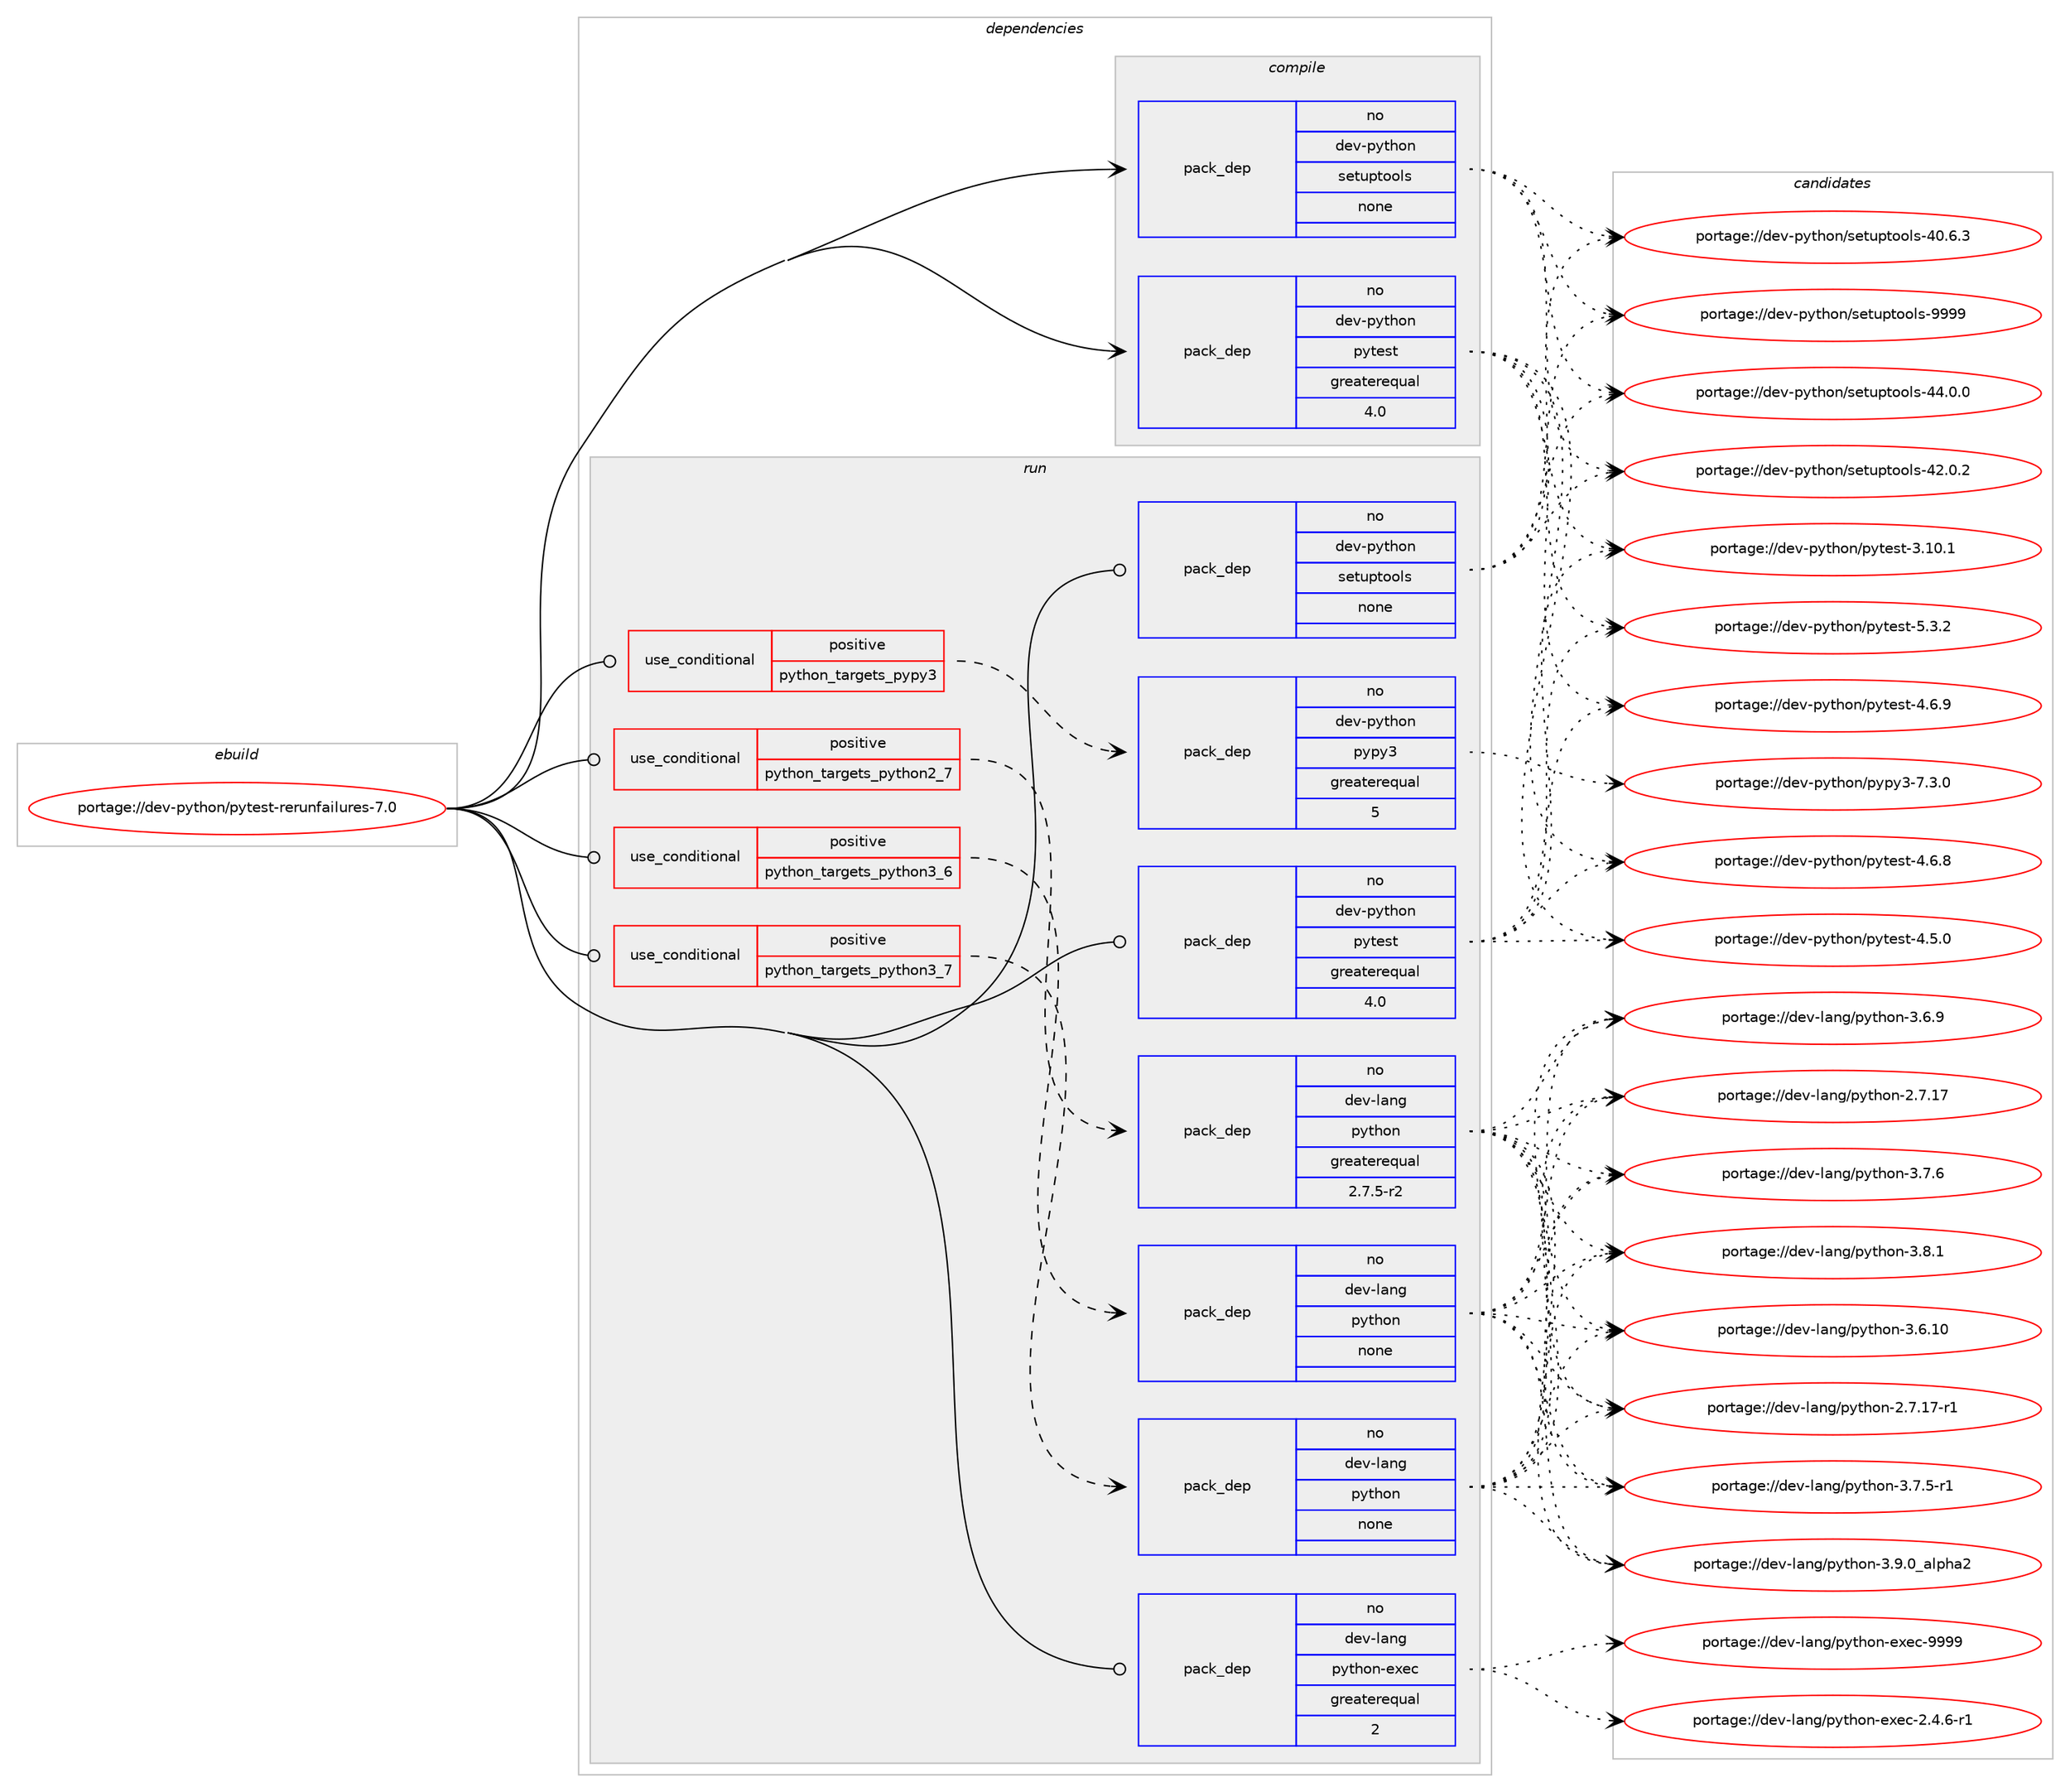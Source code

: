 digraph prolog {

# *************
# Graph options
# *************

newrank=true;
concentrate=true;
compound=true;
graph [rankdir=LR,fontname=Helvetica,fontsize=10,ranksep=1.5];#, ranksep=2.5, nodesep=0.2];
edge  [arrowhead=vee];
node  [fontname=Helvetica,fontsize=10];

# **********
# The ebuild
# **********

subgraph cluster_leftcol {
color=gray;
label=<<i>ebuild</i>>;
id [label="portage://dev-python/pytest-rerunfailures-7.0", color=red, width=4, href="../dev-python/pytest-rerunfailures-7.0.svg"];
}

# ****************
# The dependencies
# ****************

subgraph cluster_midcol {
color=gray;
label=<<i>dependencies</i>>;
subgraph cluster_compile {
fillcolor="#eeeeee";
style=filled;
label=<<i>compile</i>>;
subgraph pack320730 {
dependency433827 [label=<<TABLE BORDER="0" CELLBORDER="1" CELLSPACING="0" CELLPADDING="4" WIDTH="220"><TR><TD ROWSPAN="6" CELLPADDING="30">pack_dep</TD></TR><TR><TD WIDTH="110">no</TD></TR><TR><TD>dev-python</TD></TR><TR><TD>pytest</TD></TR><TR><TD>greaterequal</TD></TR><TR><TD>4.0</TD></TR></TABLE>>, shape=none, color=blue];
}
id:e -> dependency433827:w [weight=20,style="solid",arrowhead="vee"];
subgraph pack320731 {
dependency433828 [label=<<TABLE BORDER="0" CELLBORDER="1" CELLSPACING="0" CELLPADDING="4" WIDTH="220"><TR><TD ROWSPAN="6" CELLPADDING="30">pack_dep</TD></TR><TR><TD WIDTH="110">no</TD></TR><TR><TD>dev-python</TD></TR><TR><TD>setuptools</TD></TR><TR><TD>none</TD></TR><TR><TD></TD></TR></TABLE>>, shape=none, color=blue];
}
id:e -> dependency433828:w [weight=20,style="solid",arrowhead="vee"];
}
subgraph cluster_compileandrun {
fillcolor="#eeeeee";
style=filled;
label=<<i>compile and run</i>>;
}
subgraph cluster_run {
fillcolor="#eeeeee";
style=filled;
label=<<i>run</i>>;
subgraph cond108176 {
dependency433829 [label=<<TABLE BORDER="0" CELLBORDER="1" CELLSPACING="0" CELLPADDING="4"><TR><TD ROWSPAN="3" CELLPADDING="10">use_conditional</TD></TR><TR><TD>positive</TD></TR><TR><TD>python_targets_pypy3</TD></TR></TABLE>>, shape=none, color=red];
subgraph pack320732 {
dependency433830 [label=<<TABLE BORDER="0" CELLBORDER="1" CELLSPACING="0" CELLPADDING="4" WIDTH="220"><TR><TD ROWSPAN="6" CELLPADDING="30">pack_dep</TD></TR><TR><TD WIDTH="110">no</TD></TR><TR><TD>dev-python</TD></TR><TR><TD>pypy3</TD></TR><TR><TD>greaterequal</TD></TR><TR><TD>5</TD></TR></TABLE>>, shape=none, color=blue];
}
dependency433829:e -> dependency433830:w [weight=20,style="dashed",arrowhead="vee"];
}
id:e -> dependency433829:w [weight=20,style="solid",arrowhead="odot"];
subgraph cond108177 {
dependency433831 [label=<<TABLE BORDER="0" CELLBORDER="1" CELLSPACING="0" CELLPADDING="4"><TR><TD ROWSPAN="3" CELLPADDING="10">use_conditional</TD></TR><TR><TD>positive</TD></TR><TR><TD>python_targets_python2_7</TD></TR></TABLE>>, shape=none, color=red];
subgraph pack320733 {
dependency433832 [label=<<TABLE BORDER="0" CELLBORDER="1" CELLSPACING="0" CELLPADDING="4" WIDTH="220"><TR><TD ROWSPAN="6" CELLPADDING="30">pack_dep</TD></TR><TR><TD WIDTH="110">no</TD></TR><TR><TD>dev-lang</TD></TR><TR><TD>python</TD></TR><TR><TD>greaterequal</TD></TR><TR><TD>2.7.5-r2</TD></TR></TABLE>>, shape=none, color=blue];
}
dependency433831:e -> dependency433832:w [weight=20,style="dashed",arrowhead="vee"];
}
id:e -> dependency433831:w [weight=20,style="solid",arrowhead="odot"];
subgraph cond108178 {
dependency433833 [label=<<TABLE BORDER="0" CELLBORDER="1" CELLSPACING="0" CELLPADDING="4"><TR><TD ROWSPAN="3" CELLPADDING="10">use_conditional</TD></TR><TR><TD>positive</TD></TR><TR><TD>python_targets_python3_6</TD></TR></TABLE>>, shape=none, color=red];
subgraph pack320734 {
dependency433834 [label=<<TABLE BORDER="0" CELLBORDER="1" CELLSPACING="0" CELLPADDING="4" WIDTH="220"><TR><TD ROWSPAN="6" CELLPADDING="30">pack_dep</TD></TR><TR><TD WIDTH="110">no</TD></TR><TR><TD>dev-lang</TD></TR><TR><TD>python</TD></TR><TR><TD>none</TD></TR><TR><TD></TD></TR></TABLE>>, shape=none, color=blue];
}
dependency433833:e -> dependency433834:w [weight=20,style="dashed",arrowhead="vee"];
}
id:e -> dependency433833:w [weight=20,style="solid",arrowhead="odot"];
subgraph cond108179 {
dependency433835 [label=<<TABLE BORDER="0" CELLBORDER="1" CELLSPACING="0" CELLPADDING="4"><TR><TD ROWSPAN="3" CELLPADDING="10">use_conditional</TD></TR><TR><TD>positive</TD></TR><TR><TD>python_targets_python3_7</TD></TR></TABLE>>, shape=none, color=red];
subgraph pack320735 {
dependency433836 [label=<<TABLE BORDER="0" CELLBORDER="1" CELLSPACING="0" CELLPADDING="4" WIDTH="220"><TR><TD ROWSPAN="6" CELLPADDING="30">pack_dep</TD></TR><TR><TD WIDTH="110">no</TD></TR><TR><TD>dev-lang</TD></TR><TR><TD>python</TD></TR><TR><TD>none</TD></TR><TR><TD></TD></TR></TABLE>>, shape=none, color=blue];
}
dependency433835:e -> dependency433836:w [weight=20,style="dashed",arrowhead="vee"];
}
id:e -> dependency433835:w [weight=20,style="solid",arrowhead="odot"];
subgraph pack320736 {
dependency433837 [label=<<TABLE BORDER="0" CELLBORDER="1" CELLSPACING="0" CELLPADDING="4" WIDTH="220"><TR><TD ROWSPAN="6" CELLPADDING="30">pack_dep</TD></TR><TR><TD WIDTH="110">no</TD></TR><TR><TD>dev-lang</TD></TR><TR><TD>python-exec</TD></TR><TR><TD>greaterequal</TD></TR><TR><TD>2</TD></TR></TABLE>>, shape=none, color=blue];
}
id:e -> dependency433837:w [weight=20,style="solid",arrowhead="odot"];
subgraph pack320737 {
dependency433838 [label=<<TABLE BORDER="0" CELLBORDER="1" CELLSPACING="0" CELLPADDING="4" WIDTH="220"><TR><TD ROWSPAN="6" CELLPADDING="30">pack_dep</TD></TR><TR><TD WIDTH="110">no</TD></TR><TR><TD>dev-python</TD></TR><TR><TD>pytest</TD></TR><TR><TD>greaterequal</TD></TR><TR><TD>4.0</TD></TR></TABLE>>, shape=none, color=blue];
}
id:e -> dependency433838:w [weight=20,style="solid",arrowhead="odot"];
subgraph pack320738 {
dependency433839 [label=<<TABLE BORDER="0" CELLBORDER="1" CELLSPACING="0" CELLPADDING="4" WIDTH="220"><TR><TD ROWSPAN="6" CELLPADDING="30">pack_dep</TD></TR><TR><TD WIDTH="110">no</TD></TR><TR><TD>dev-python</TD></TR><TR><TD>setuptools</TD></TR><TR><TD>none</TD></TR><TR><TD></TD></TR></TABLE>>, shape=none, color=blue];
}
id:e -> dependency433839:w [weight=20,style="solid",arrowhead="odot"];
}
}

# **************
# The candidates
# **************

subgraph cluster_choices {
rank=same;
color=gray;
label=<<i>candidates</i>>;

subgraph choice320730 {
color=black;
nodesep=1;
choice1001011184511212111610411111047112121116101115116455346514650 [label="portage://dev-python/pytest-5.3.2", color=red, width=4,href="../dev-python/pytest-5.3.2.svg"];
choice1001011184511212111610411111047112121116101115116455246544657 [label="portage://dev-python/pytest-4.6.9", color=red, width=4,href="../dev-python/pytest-4.6.9.svg"];
choice1001011184511212111610411111047112121116101115116455246544656 [label="portage://dev-python/pytest-4.6.8", color=red, width=4,href="../dev-python/pytest-4.6.8.svg"];
choice1001011184511212111610411111047112121116101115116455246534648 [label="portage://dev-python/pytest-4.5.0", color=red, width=4,href="../dev-python/pytest-4.5.0.svg"];
choice100101118451121211161041111104711212111610111511645514649484649 [label="portage://dev-python/pytest-3.10.1", color=red, width=4,href="../dev-python/pytest-3.10.1.svg"];
dependency433827:e -> choice1001011184511212111610411111047112121116101115116455346514650:w [style=dotted,weight="100"];
dependency433827:e -> choice1001011184511212111610411111047112121116101115116455246544657:w [style=dotted,weight="100"];
dependency433827:e -> choice1001011184511212111610411111047112121116101115116455246544656:w [style=dotted,weight="100"];
dependency433827:e -> choice1001011184511212111610411111047112121116101115116455246534648:w [style=dotted,weight="100"];
dependency433827:e -> choice100101118451121211161041111104711212111610111511645514649484649:w [style=dotted,weight="100"];
}
subgraph choice320731 {
color=black;
nodesep=1;
choice10010111845112121116104111110471151011161171121161111111081154557575757 [label="portage://dev-python/setuptools-9999", color=red, width=4,href="../dev-python/setuptools-9999.svg"];
choice100101118451121211161041111104711510111611711211611111110811545525246484648 [label="portage://dev-python/setuptools-44.0.0", color=red, width=4,href="../dev-python/setuptools-44.0.0.svg"];
choice100101118451121211161041111104711510111611711211611111110811545525046484650 [label="portage://dev-python/setuptools-42.0.2", color=red, width=4,href="../dev-python/setuptools-42.0.2.svg"];
choice100101118451121211161041111104711510111611711211611111110811545524846544651 [label="portage://dev-python/setuptools-40.6.3", color=red, width=4,href="../dev-python/setuptools-40.6.3.svg"];
dependency433828:e -> choice10010111845112121116104111110471151011161171121161111111081154557575757:w [style=dotted,weight="100"];
dependency433828:e -> choice100101118451121211161041111104711510111611711211611111110811545525246484648:w [style=dotted,weight="100"];
dependency433828:e -> choice100101118451121211161041111104711510111611711211611111110811545525046484650:w [style=dotted,weight="100"];
dependency433828:e -> choice100101118451121211161041111104711510111611711211611111110811545524846544651:w [style=dotted,weight="100"];
}
subgraph choice320732 {
color=black;
nodesep=1;
choice100101118451121211161041111104711212111212151455546514648 [label="portage://dev-python/pypy3-7.3.0", color=red, width=4,href="../dev-python/pypy3-7.3.0.svg"];
dependency433830:e -> choice100101118451121211161041111104711212111212151455546514648:w [style=dotted,weight="100"];
}
subgraph choice320733 {
color=black;
nodesep=1;
choice10010111845108971101034711212111610411111045514657464895971081121049750 [label="portage://dev-lang/python-3.9.0_alpha2", color=red, width=4,href="../dev-lang/python-3.9.0_alpha2.svg"];
choice100101118451089711010347112121116104111110455146564649 [label="portage://dev-lang/python-3.8.1", color=red, width=4,href="../dev-lang/python-3.8.1.svg"];
choice100101118451089711010347112121116104111110455146554654 [label="portage://dev-lang/python-3.7.6", color=red, width=4,href="../dev-lang/python-3.7.6.svg"];
choice1001011184510897110103471121211161041111104551465546534511449 [label="portage://dev-lang/python-3.7.5-r1", color=red, width=4,href="../dev-lang/python-3.7.5-r1.svg"];
choice100101118451089711010347112121116104111110455146544657 [label="portage://dev-lang/python-3.6.9", color=red, width=4,href="../dev-lang/python-3.6.9.svg"];
choice10010111845108971101034711212111610411111045514654464948 [label="portage://dev-lang/python-3.6.10", color=red, width=4,href="../dev-lang/python-3.6.10.svg"];
choice100101118451089711010347112121116104111110455046554649554511449 [label="portage://dev-lang/python-2.7.17-r1", color=red, width=4,href="../dev-lang/python-2.7.17-r1.svg"];
choice10010111845108971101034711212111610411111045504655464955 [label="portage://dev-lang/python-2.7.17", color=red, width=4,href="../dev-lang/python-2.7.17.svg"];
dependency433832:e -> choice10010111845108971101034711212111610411111045514657464895971081121049750:w [style=dotted,weight="100"];
dependency433832:e -> choice100101118451089711010347112121116104111110455146564649:w [style=dotted,weight="100"];
dependency433832:e -> choice100101118451089711010347112121116104111110455146554654:w [style=dotted,weight="100"];
dependency433832:e -> choice1001011184510897110103471121211161041111104551465546534511449:w [style=dotted,weight="100"];
dependency433832:e -> choice100101118451089711010347112121116104111110455146544657:w [style=dotted,weight="100"];
dependency433832:e -> choice10010111845108971101034711212111610411111045514654464948:w [style=dotted,weight="100"];
dependency433832:e -> choice100101118451089711010347112121116104111110455046554649554511449:w [style=dotted,weight="100"];
dependency433832:e -> choice10010111845108971101034711212111610411111045504655464955:w [style=dotted,weight="100"];
}
subgraph choice320734 {
color=black;
nodesep=1;
choice10010111845108971101034711212111610411111045514657464895971081121049750 [label="portage://dev-lang/python-3.9.0_alpha2", color=red, width=4,href="../dev-lang/python-3.9.0_alpha2.svg"];
choice100101118451089711010347112121116104111110455146564649 [label="portage://dev-lang/python-3.8.1", color=red, width=4,href="../dev-lang/python-3.8.1.svg"];
choice100101118451089711010347112121116104111110455146554654 [label="portage://dev-lang/python-3.7.6", color=red, width=4,href="../dev-lang/python-3.7.6.svg"];
choice1001011184510897110103471121211161041111104551465546534511449 [label="portage://dev-lang/python-3.7.5-r1", color=red, width=4,href="../dev-lang/python-3.7.5-r1.svg"];
choice100101118451089711010347112121116104111110455146544657 [label="portage://dev-lang/python-3.6.9", color=red, width=4,href="../dev-lang/python-3.6.9.svg"];
choice10010111845108971101034711212111610411111045514654464948 [label="portage://dev-lang/python-3.6.10", color=red, width=4,href="../dev-lang/python-3.6.10.svg"];
choice100101118451089711010347112121116104111110455046554649554511449 [label="portage://dev-lang/python-2.7.17-r1", color=red, width=4,href="../dev-lang/python-2.7.17-r1.svg"];
choice10010111845108971101034711212111610411111045504655464955 [label="portage://dev-lang/python-2.7.17", color=red, width=4,href="../dev-lang/python-2.7.17.svg"];
dependency433834:e -> choice10010111845108971101034711212111610411111045514657464895971081121049750:w [style=dotted,weight="100"];
dependency433834:e -> choice100101118451089711010347112121116104111110455146564649:w [style=dotted,weight="100"];
dependency433834:e -> choice100101118451089711010347112121116104111110455146554654:w [style=dotted,weight="100"];
dependency433834:e -> choice1001011184510897110103471121211161041111104551465546534511449:w [style=dotted,weight="100"];
dependency433834:e -> choice100101118451089711010347112121116104111110455146544657:w [style=dotted,weight="100"];
dependency433834:e -> choice10010111845108971101034711212111610411111045514654464948:w [style=dotted,weight="100"];
dependency433834:e -> choice100101118451089711010347112121116104111110455046554649554511449:w [style=dotted,weight="100"];
dependency433834:e -> choice10010111845108971101034711212111610411111045504655464955:w [style=dotted,weight="100"];
}
subgraph choice320735 {
color=black;
nodesep=1;
choice10010111845108971101034711212111610411111045514657464895971081121049750 [label="portage://dev-lang/python-3.9.0_alpha2", color=red, width=4,href="../dev-lang/python-3.9.0_alpha2.svg"];
choice100101118451089711010347112121116104111110455146564649 [label="portage://dev-lang/python-3.8.1", color=red, width=4,href="../dev-lang/python-3.8.1.svg"];
choice100101118451089711010347112121116104111110455146554654 [label="portage://dev-lang/python-3.7.6", color=red, width=4,href="../dev-lang/python-3.7.6.svg"];
choice1001011184510897110103471121211161041111104551465546534511449 [label="portage://dev-lang/python-3.7.5-r1", color=red, width=4,href="../dev-lang/python-3.7.5-r1.svg"];
choice100101118451089711010347112121116104111110455146544657 [label="portage://dev-lang/python-3.6.9", color=red, width=4,href="../dev-lang/python-3.6.9.svg"];
choice10010111845108971101034711212111610411111045514654464948 [label="portage://dev-lang/python-3.6.10", color=red, width=4,href="../dev-lang/python-3.6.10.svg"];
choice100101118451089711010347112121116104111110455046554649554511449 [label="portage://dev-lang/python-2.7.17-r1", color=red, width=4,href="../dev-lang/python-2.7.17-r1.svg"];
choice10010111845108971101034711212111610411111045504655464955 [label="portage://dev-lang/python-2.7.17", color=red, width=4,href="../dev-lang/python-2.7.17.svg"];
dependency433836:e -> choice10010111845108971101034711212111610411111045514657464895971081121049750:w [style=dotted,weight="100"];
dependency433836:e -> choice100101118451089711010347112121116104111110455146564649:w [style=dotted,weight="100"];
dependency433836:e -> choice100101118451089711010347112121116104111110455146554654:w [style=dotted,weight="100"];
dependency433836:e -> choice1001011184510897110103471121211161041111104551465546534511449:w [style=dotted,weight="100"];
dependency433836:e -> choice100101118451089711010347112121116104111110455146544657:w [style=dotted,weight="100"];
dependency433836:e -> choice10010111845108971101034711212111610411111045514654464948:w [style=dotted,weight="100"];
dependency433836:e -> choice100101118451089711010347112121116104111110455046554649554511449:w [style=dotted,weight="100"];
dependency433836:e -> choice10010111845108971101034711212111610411111045504655464955:w [style=dotted,weight="100"];
}
subgraph choice320736 {
color=black;
nodesep=1;
choice10010111845108971101034711212111610411111045101120101994557575757 [label="portage://dev-lang/python-exec-9999", color=red, width=4,href="../dev-lang/python-exec-9999.svg"];
choice10010111845108971101034711212111610411111045101120101994550465246544511449 [label="portage://dev-lang/python-exec-2.4.6-r1", color=red, width=4,href="../dev-lang/python-exec-2.4.6-r1.svg"];
dependency433837:e -> choice10010111845108971101034711212111610411111045101120101994557575757:w [style=dotted,weight="100"];
dependency433837:e -> choice10010111845108971101034711212111610411111045101120101994550465246544511449:w [style=dotted,weight="100"];
}
subgraph choice320737 {
color=black;
nodesep=1;
choice1001011184511212111610411111047112121116101115116455346514650 [label="portage://dev-python/pytest-5.3.2", color=red, width=4,href="../dev-python/pytest-5.3.2.svg"];
choice1001011184511212111610411111047112121116101115116455246544657 [label="portage://dev-python/pytest-4.6.9", color=red, width=4,href="../dev-python/pytest-4.6.9.svg"];
choice1001011184511212111610411111047112121116101115116455246544656 [label="portage://dev-python/pytest-4.6.8", color=red, width=4,href="../dev-python/pytest-4.6.8.svg"];
choice1001011184511212111610411111047112121116101115116455246534648 [label="portage://dev-python/pytest-4.5.0", color=red, width=4,href="../dev-python/pytest-4.5.0.svg"];
choice100101118451121211161041111104711212111610111511645514649484649 [label="portage://dev-python/pytest-3.10.1", color=red, width=4,href="../dev-python/pytest-3.10.1.svg"];
dependency433838:e -> choice1001011184511212111610411111047112121116101115116455346514650:w [style=dotted,weight="100"];
dependency433838:e -> choice1001011184511212111610411111047112121116101115116455246544657:w [style=dotted,weight="100"];
dependency433838:e -> choice1001011184511212111610411111047112121116101115116455246544656:w [style=dotted,weight="100"];
dependency433838:e -> choice1001011184511212111610411111047112121116101115116455246534648:w [style=dotted,weight="100"];
dependency433838:e -> choice100101118451121211161041111104711212111610111511645514649484649:w [style=dotted,weight="100"];
}
subgraph choice320738 {
color=black;
nodesep=1;
choice10010111845112121116104111110471151011161171121161111111081154557575757 [label="portage://dev-python/setuptools-9999", color=red, width=4,href="../dev-python/setuptools-9999.svg"];
choice100101118451121211161041111104711510111611711211611111110811545525246484648 [label="portage://dev-python/setuptools-44.0.0", color=red, width=4,href="../dev-python/setuptools-44.0.0.svg"];
choice100101118451121211161041111104711510111611711211611111110811545525046484650 [label="portage://dev-python/setuptools-42.0.2", color=red, width=4,href="../dev-python/setuptools-42.0.2.svg"];
choice100101118451121211161041111104711510111611711211611111110811545524846544651 [label="portage://dev-python/setuptools-40.6.3", color=red, width=4,href="../dev-python/setuptools-40.6.3.svg"];
dependency433839:e -> choice10010111845112121116104111110471151011161171121161111111081154557575757:w [style=dotted,weight="100"];
dependency433839:e -> choice100101118451121211161041111104711510111611711211611111110811545525246484648:w [style=dotted,weight="100"];
dependency433839:e -> choice100101118451121211161041111104711510111611711211611111110811545525046484650:w [style=dotted,weight="100"];
dependency433839:e -> choice100101118451121211161041111104711510111611711211611111110811545524846544651:w [style=dotted,weight="100"];
}
}

}
